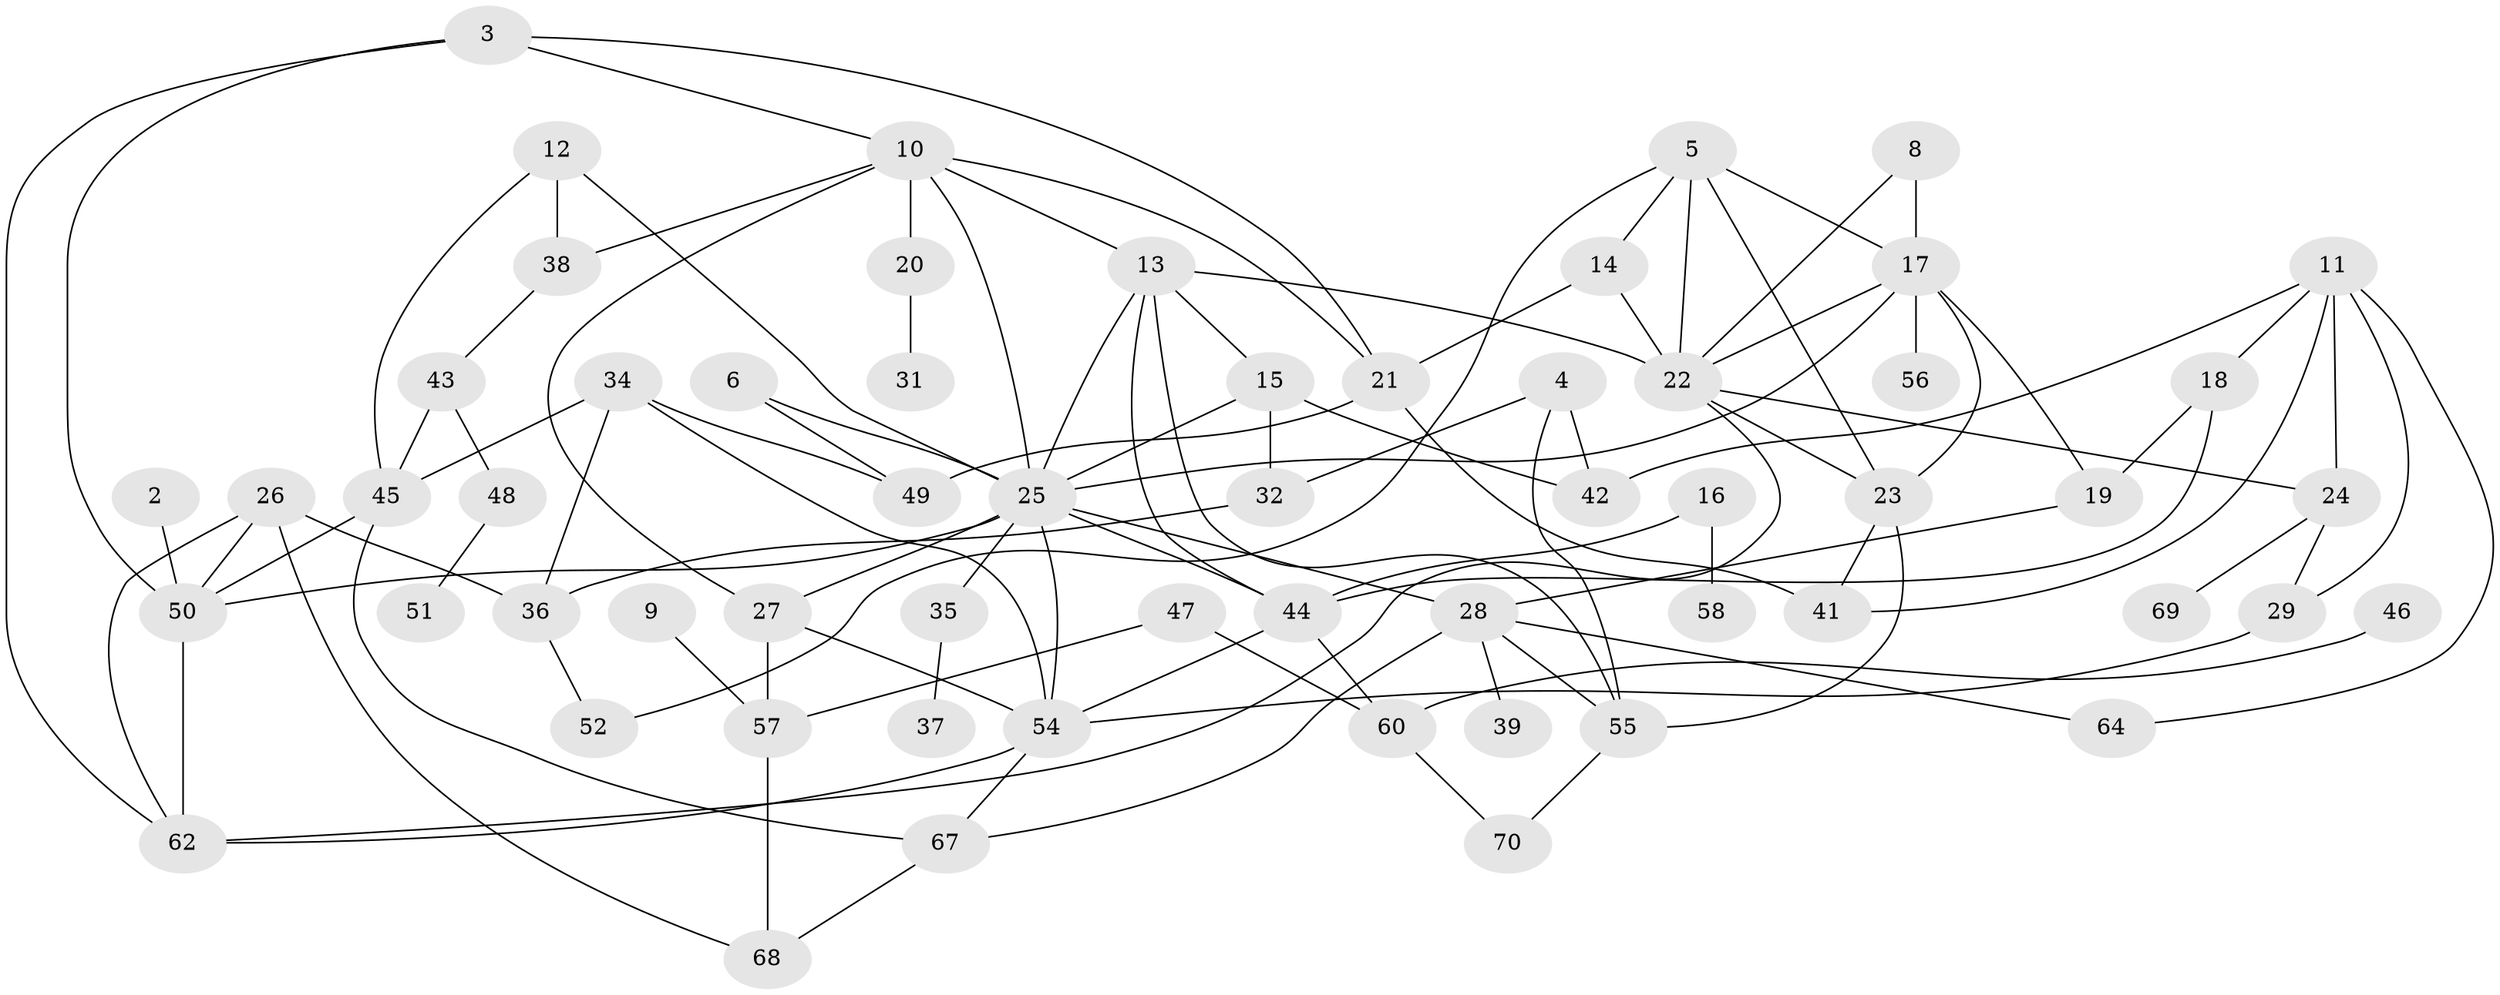 // original degree distribution, {0: 0.07913669064748201, 1: 0.18705035971223022, 3: 0.20863309352517986, 4: 0.1079136690647482, 2: 0.2949640287769784, 5: 0.07194244604316546, 7: 0.014388489208633094, 9: 0.007194244604316547, 6: 0.02877697841726619}
// Generated by graph-tools (version 1.1) at 2025/33/03/09/25 02:33:38]
// undirected, 59 vertices, 105 edges
graph export_dot {
graph [start="1"]
  node [color=gray90,style=filled];
  2;
  3;
  4;
  5;
  6;
  8;
  9;
  10;
  11;
  12;
  13;
  14;
  15;
  16;
  17;
  18;
  19;
  20;
  21;
  22;
  23;
  24;
  25;
  26;
  27;
  28;
  29;
  31;
  32;
  34;
  35;
  36;
  37;
  38;
  39;
  41;
  42;
  43;
  44;
  45;
  46;
  47;
  48;
  49;
  50;
  51;
  52;
  54;
  55;
  56;
  57;
  58;
  60;
  62;
  64;
  67;
  68;
  69;
  70;
  2 -- 50 [weight=2.0];
  3 -- 10 [weight=1.0];
  3 -- 21 [weight=1.0];
  3 -- 50 [weight=1.0];
  3 -- 62 [weight=1.0];
  4 -- 32 [weight=1.0];
  4 -- 42 [weight=1.0];
  4 -- 55 [weight=1.0];
  5 -- 14 [weight=1.0];
  5 -- 17 [weight=1.0];
  5 -- 22 [weight=1.0];
  5 -- 23 [weight=1.0];
  5 -- 52 [weight=1.0];
  6 -- 25 [weight=1.0];
  6 -- 49 [weight=1.0];
  8 -- 17 [weight=3.0];
  8 -- 22 [weight=1.0];
  9 -- 57 [weight=1.0];
  10 -- 13 [weight=1.0];
  10 -- 20 [weight=1.0];
  10 -- 21 [weight=1.0];
  10 -- 25 [weight=1.0];
  10 -- 27 [weight=1.0];
  10 -- 38 [weight=1.0];
  11 -- 18 [weight=1.0];
  11 -- 24 [weight=1.0];
  11 -- 29 [weight=1.0];
  11 -- 41 [weight=1.0];
  11 -- 42 [weight=1.0];
  11 -- 64 [weight=1.0];
  12 -- 25 [weight=1.0];
  12 -- 38 [weight=1.0];
  12 -- 45 [weight=1.0];
  13 -- 15 [weight=1.0];
  13 -- 22 [weight=1.0];
  13 -- 25 [weight=1.0];
  13 -- 44 [weight=1.0];
  13 -- 55 [weight=1.0];
  14 -- 21 [weight=1.0];
  14 -- 22 [weight=1.0];
  15 -- 25 [weight=1.0];
  15 -- 32 [weight=1.0];
  15 -- 42 [weight=1.0];
  16 -- 44 [weight=1.0];
  16 -- 58 [weight=1.0];
  17 -- 19 [weight=1.0];
  17 -- 22 [weight=1.0];
  17 -- 23 [weight=1.0];
  17 -- 25 [weight=1.0];
  17 -- 56 [weight=1.0];
  18 -- 19 [weight=1.0];
  18 -- 44 [weight=1.0];
  19 -- 28 [weight=1.0];
  20 -- 31 [weight=1.0];
  21 -- 41 [weight=2.0];
  21 -- 49 [weight=1.0];
  22 -- 23 [weight=1.0];
  22 -- 24 [weight=1.0];
  22 -- 62 [weight=1.0];
  23 -- 41 [weight=1.0];
  23 -- 55 [weight=1.0];
  24 -- 29 [weight=1.0];
  24 -- 69 [weight=1.0];
  25 -- 27 [weight=1.0];
  25 -- 28 [weight=1.0];
  25 -- 35 [weight=1.0];
  25 -- 44 [weight=1.0];
  25 -- 50 [weight=1.0];
  25 -- 54 [weight=1.0];
  26 -- 36 [weight=2.0];
  26 -- 50 [weight=1.0];
  26 -- 62 [weight=1.0];
  26 -- 68 [weight=1.0];
  27 -- 54 [weight=1.0];
  27 -- 57 [weight=1.0];
  28 -- 39 [weight=1.0];
  28 -- 55 [weight=1.0];
  28 -- 64 [weight=1.0];
  28 -- 67 [weight=1.0];
  29 -- 54 [weight=1.0];
  32 -- 36 [weight=1.0];
  34 -- 36 [weight=1.0];
  34 -- 45 [weight=1.0];
  34 -- 49 [weight=1.0];
  34 -- 54 [weight=1.0];
  35 -- 37 [weight=1.0];
  36 -- 52 [weight=1.0];
  38 -- 43 [weight=1.0];
  43 -- 45 [weight=1.0];
  43 -- 48 [weight=1.0];
  44 -- 54 [weight=1.0];
  44 -- 60 [weight=1.0];
  45 -- 50 [weight=1.0];
  45 -- 67 [weight=1.0];
  46 -- 60 [weight=1.0];
  47 -- 57 [weight=1.0];
  47 -- 60 [weight=1.0];
  48 -- 51 [weight=1.0];
  50 -- 62 [weight=1.0];
  54 -- 62 [weight=1.0];
  54 -- 67 [weight=1.0];
  55 -- 70 [weight=1.0];
  57 -- 68 [weight=1.0];
  60 -- 70 [weight=1.0];
  67 -- 68 [weight=1.0];
}
